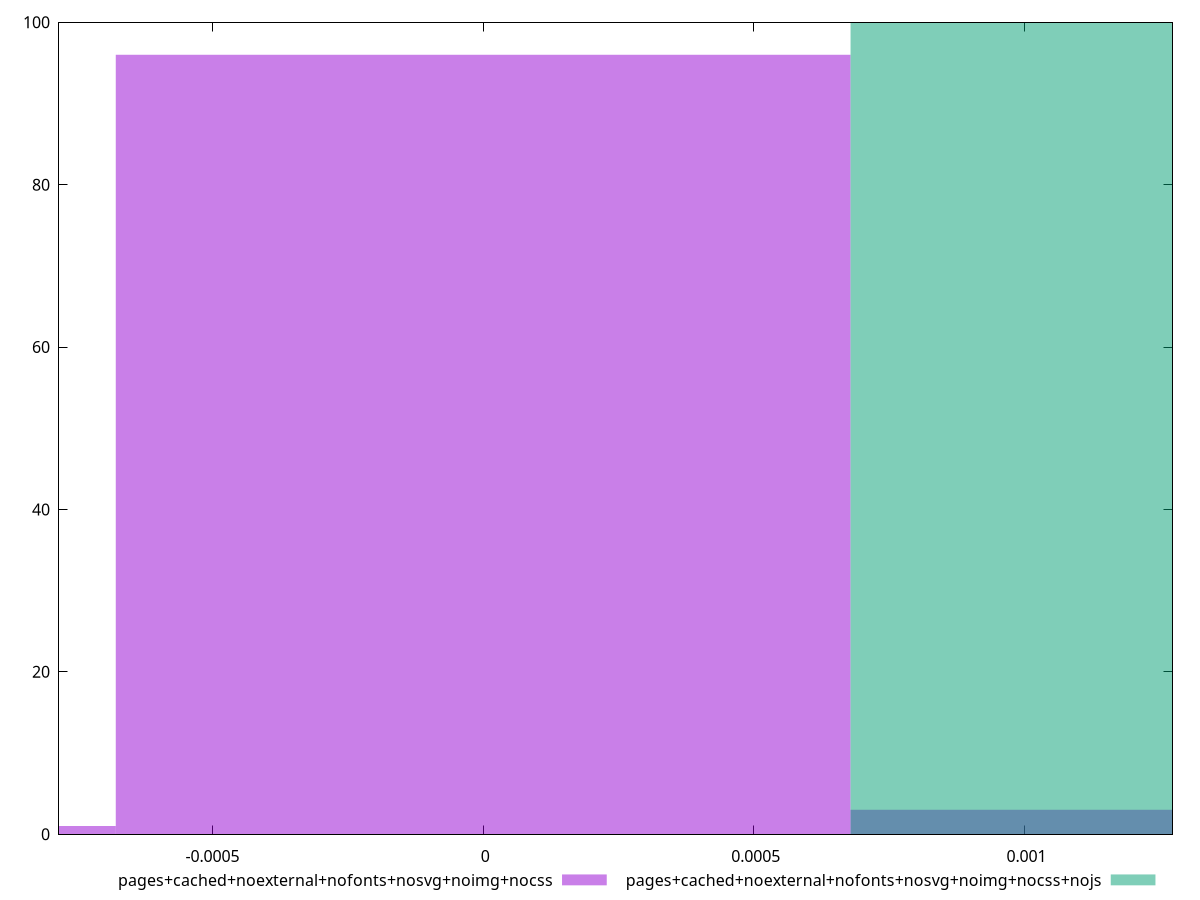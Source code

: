 reset

$pagesCachedNoexternalNofontsNosvgNoimgNocss <<EOF
0 96
0.0013571831091912557 3
-0.0013571831091912557 1
EOF

$pagesCachedNoexternalNofontsNosvgNoimgNocssNojs <<EOF
0.0013571831091912557 100
EOF

set key outside below
set boxwidth 0.0013571831091912557
set xrange [-0.00078343703645819:0.0012732370679632622]
set yrange [0:100]
set trange [0:100]
set style fill transparent solid 0.5 noborder
set terminal svg size 640, 500 enhanced background rgb 'white'
set output "report_00008_2021-01-22T20:58:29.167/meta/score-difference/comparison/histogram/12_vs_13.svg"

plot $pagesCachedNoexternalNofontsNosvgNoimgNocss title "pages+cached+noexternal+nofonts+nosvg+noimg+nocss" with boxes, \
     $pagesCachedNoexternalNofontsNosvgNoimgNocssNojs title "pages+cached+noexternal+nofonts+nosvg+noimg+nocss+nojs" with boxes

reset
